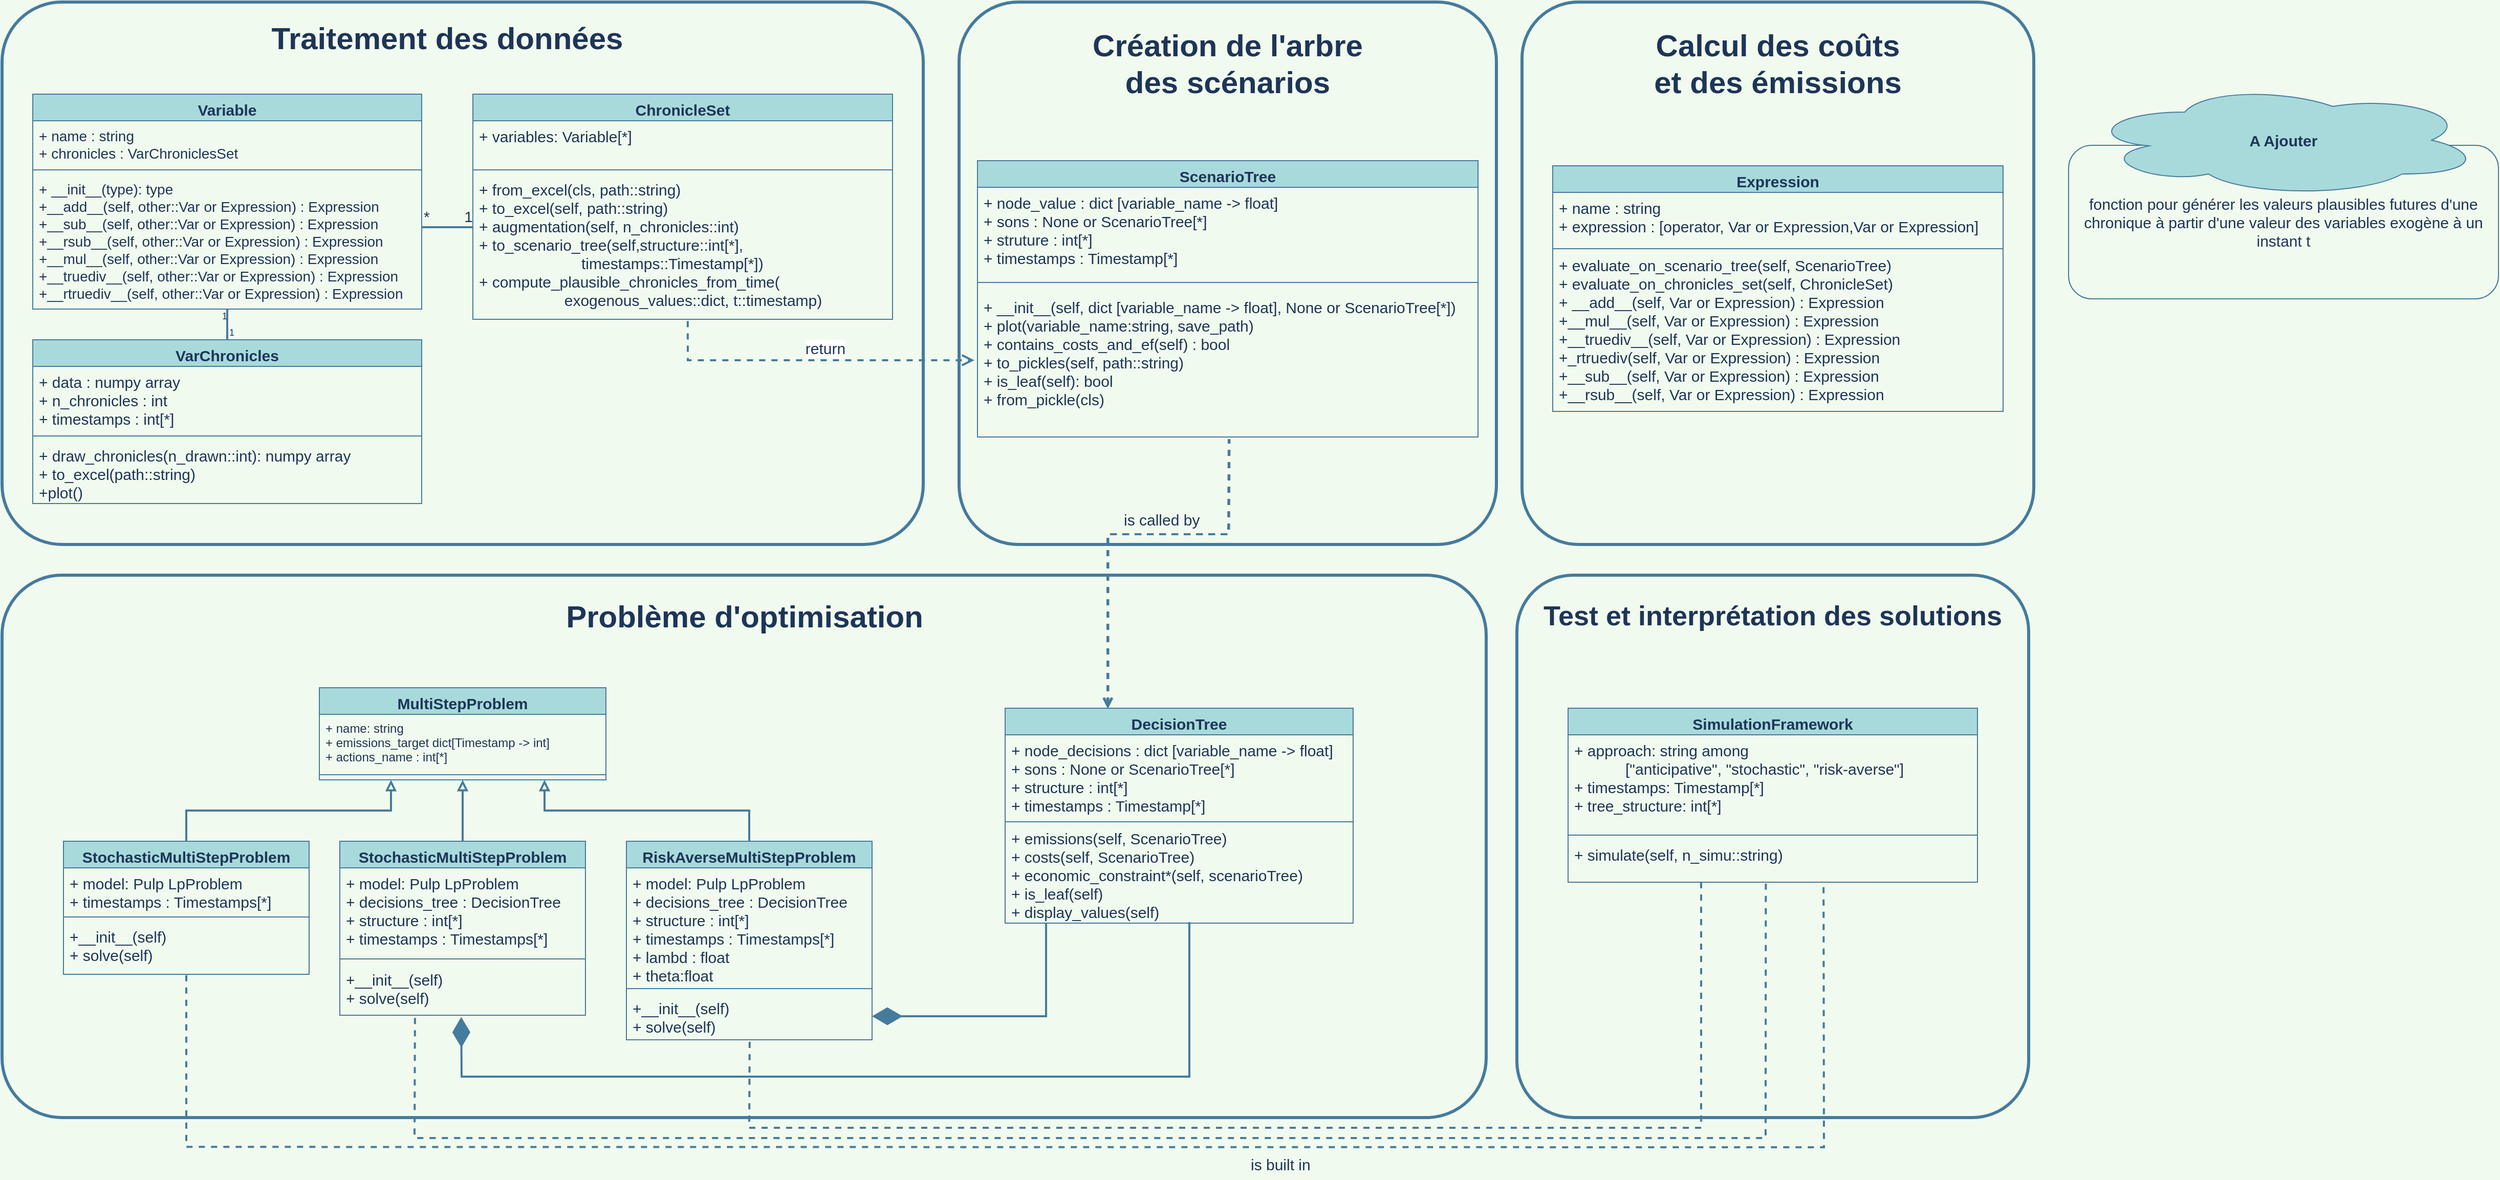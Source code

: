 <mxfile version="20.5.1" type="github">
  <diagram id="YrPUMRgpWzm4Fn-pUq0T" name="Page-1">
    <mxGraphModel dx="3982" dy="1750" grid="1" gridSize="10" guides="1" tooltips="1" connect="1" arrows="1" fold="1" page="1" pageScale="1" pageWidth="827" pageHeight="1169" background="#F1FAEE" math="0" shadow="0">
      <root>
        <mxCell id="0" />
        <mxCell id="1" parent="0" />
        <mxCell id="xvB01QNVO9UyKIm5b7mx-99" value="&lt;div&gt;fonction pour générer les valeurs plausibles futures d&#39;une chronique à partir d&#39;une valeur des variables exogène à un instant t&lt;br&gt;&lt;/div&gt;" style="rounded=1;whiteSpace=wrap;html=1;strokeColor=#457B9D;fontSize=15;fontColor=#1D3557;fillColor=none;" vertex="1" parent="1">
          <mxGeometry x="1219" y="170" width="420" height="150" as="geometry" />
        </mxCell>
        <mxCell id="xvB01QNVO9UyKIm5b7mx-77" value="" style="rounded=1;whiteSpace=wrap;html=1;arcSize=11;connectable=0;allowArrows=0;strokeWidth=3;fillColor=none;strokeColor=#457B9D;pointerEvents=0;fontColor=#1D3557;" vertex="1" parent="1">
          <mxGeometry x="685" y="30.0" width="500" height="530" as="geometry" />
        </mxCell>
        <mxCell id="xvB01QNVO9UyKIm5b7mx-73" value="" style="rounded=1;whiteSpace=wrap;html=1;arcSize=11;connectable=0;allowArrows=0;strokeWidth=3;fillColor=none;strokeColor=#457B9D;pointerEvents=0;fontColor=#1D3557;" vertex="1" parent="1">
          <mxGeometry x="-800" y="30" width="900" height="530" as="geometry" />
        </mxCell>
        <mxCell id="xvB01QNVO9UyKIm5b7mx-2" value="Variable" style="swimlane;fontStyle=1;align=center;verticalAlign=top;childLayout=stackLayout;horizontal=1;startSize=26;horizontalStack=0;resizeParent=1;resizeParentMax=0;resizeLast=0;collapsible=1;marginBottom=0;fillColor=#A8DADC;strokeColor=#457B9D;fontColor=#1D3557;fontSize=15;" vertex="1" parent="1">
          <mxGeometry x="-770" y="120" width="380" height="210" as="geometry" />
        </mxCell>
        <mxCell id="xvB01QNVO9UyKIm5b7mx-3" value="+ name : string&#xa;+ chronicles : VarChroniclesSet&#xa;&#xa;" style="text;strokeColor=none;fillColor=none;align=left;verticalAlign=top;spacingLeft=4;spacingRight=4;overflow=hidden;rotatable=0;points=[[0,0.5],[1,0.5]];portConstraint=eastwest;fontSize=14;fontColor=#1D3557;" vertex="1" parent="xvB01QNVO9UyKIm5b7mx-2">
          <mxGeometry y="26" width="380" height="44" as="geometry" />
        </mxCell>
        <mxCell id="xvB01QNVO9UyKIm5b7mx-4" value="" style="line;strokeWidth=1;fillColor=none;align=left;verticalAlign=middle;spacingTop=-1;spacingLeft=3;spacingRight=3;rotatable=0;labelPosition=right;points=[];portConstraint=eastwest;strokeColor=#457B9D;fontColor=#1D3557;labelBackgroundColor=#F1FAEE;" vertex="1" parent="xvB01QNVO9UyKIm5b7mx-2">
          <mxGeometry y="70" width="380" height="8" as="geometry" />
        </mxCell>
        <mxCell id="xvB01QNVO9UyKIm5b7mx-5" value="+ __init__(type): type&#xa;+__add__(self, other::Var or Expression) : Expression&#xa;+__sub__(self, other::Var or Expression) : Expression&#xa;+__rsub__(self, other::Var or Expression) : Expression&#xa;+__mul__(self, other::Var or Expression) : Expression&#xa;+__truediv__(self, other::Var or Expression) : Expression&#xa;+__rtruediv__(self, other::Var or Expression) : Expression&#xa;" style="text;strokeColor=none;fillColor=none;align=left;verticalAlign=top;spacingLeft=4;spacingRight=4;overflow=hidden;rotatable=0;points=[[0,0.5],[1,0.5]];portConstraint=eastwest;fontSize=14;fontColor=#1D3557;" vertex="1" parent="xvB01QNVO9UyKIm5b7mx-2">
          <mxGeometry y="78" width="380" height="132" as="geometry" />
        </mxCell>
        <mxCell id="xvB01QNVO9UyKIm5b7mx-10" value="ScenarioTree" style="swimlane;fontStyle=1;align=center;verticalAlign=top;childLayout=stackLayout;horizontal=1;startSize=26;horizontalStack=0;resizeParent=1;resizeParentMax=0;resizeLast=0;collapsible=1;marginBottom=0;fillColor=#A8DADC;strokeColor=#457B9D;fontColor=#1D3557;fontSize=15;" vertex="1" parent="1">
          <mxGeometry x="153" y="185" width="489" height="270" as="geometry" />
        </mxCell>
        <mxCell id="xvB01QNVO9UyKIm5b7mx-11" value="+ node_value : dict [variable_name -&gt; float]&#xa;+ sons : None or ScenarioTree[*]&#xa;+ struture : int[*]&#xa;+ timestamps : Timestamp[*]&#xa;&#xa;&#xa;" style="text;strokeColor=none;fillColor=none;align=left;verticalAlign=top;spacingLeft=4;spacingRight=4;overflow=hidden;rotatable=0;points=[[0,0.5],[1,0.5]];portConstraint=eastwest;fontColor=#1D3557;fontSize=15;" vertex="1" parent="xvB01QNVO9UyKIm5b7mx-10">
          <mxGeometry y="26" width="489" height="84" as="geometry" />
        </mxCell>
        <mxCell id="xvB01QNVO9UyKIm5b7mx-12" value="" style="line;strokeWidth=1;fillColor=none;align=left;verticalAlign=middle;spacingTop=-1;spacingLeft=3;spacingRight=3;rotatable=0;labelPosition=right;points=[];portConstraint=eastwest;strokeColor=#457B9D;fontColor=#1D3557;labelBackgroundColor=#F1FAEE;" vertex="1" parent="xvB01QNVO9UyKIm5b7mx-10">
          <mxGeometry y="110" width="489" height="18" as="geometry" />
        </mxCell>
        <mxCell id="xvB01QNVO9UyKIm5b7mx-13" value="+ __init__(self, dict [variable_name -&gt; float], None or ScenarioTree[*])&#xa;+ plot(variable_name:string, save_path)&#xa;+ contains_costs_and_ef(self) : bool&#xa;+ to_pickles(self, path::string)&#xa;+ is_leaf(self): bool&#xa;+ from_pickle(cls)&#xa;" style="text;strokeColor=none;fillColor=none;align=left;verticalAlign=top;spacingLeft=4;spacingRight=4;overflow=hidden;rotatable=0;points=[[0,0.5],[1,0.5]];portConstraint=eastwest;fontColor=#1D3557;fontSize=15;" vertex="1" parent="xvB01QNVO9UyKIm5b7mx-10">
          <mxGeometry y="128" width="489" height="142" as="geometry" />
        </mxCell>
        <mxCell id="xvB01QNVO9UyKIm5b7mx-32" value="Expression" style="swimlane;fontStyle=1;align=center;verticalAlign=top;childLayout=stackLayout;horizontal=1;startSize=26;horizontalStack=0;resizeParent=1;resizeParentMax=0;resizeLast=0;collapsible=1;marginBottom=0;fillColor=#A8DADC;strokeColor=#457B9D;fontColor=#1D3557;fontSize=15;" vertex="1" parent="1">
          <mxGeometry x="715" y="190.0" width="440" height="240" as="geometry" />
        </mxCell>
        <mxCell id="xvB01QNVO9UyKIm5b7mx-33" value="+ name : string&#xa;+ expression : [operator, Var or Expression,Var or Expression]" style="text;strokeColor=none;fillColor=none;align=left;verticalAlign=top;spacingLeft=4;spacingRight=4;overflow=hidden;rotatable=0;points=[[0,0.5],[1,0.5]];portConstraint=eastwest;fontColor=#1D3557;fontSize=15;" vertex="1" parent="xvB01QNVO9UyKIm5b7mx-32">
          <mxGeometry y="26" width="440" height="54" as="geometry" />
        </mxCell>
        <mxCell id="xvB01QNVO9UyKIm5b7mx-34" value="" style="line;strokeWidth=1;fillColor=none;align=left;verticalAlign=middle;spacingTop=-1;spacingLeft=3;spacingRight=3;rotatable=0;labelPosition=right;points=[];portConstraint=eastwest;strokeColor=#457B9D;fontColor=#1D3557;labelBackgroundColor=#F1FAEE;" vertex="1" parent="xvB01QNVO9UyKIm5b7mx-32">
          <mxGeometry y="80" width="440" height="2" as="geometry" />
        </mxCell>
        <mxCell id="xvB01QNVO9UyKIm5b7mx-35" value="+ evaluate_on_scenario_tree(self, ScenarioTree)&#xa;+ evaluate_on_chronicles_set(self, ChronicleSet)&#xa;+ __add__(self, Var or Expression) : Expression&#xa;+__mul__(self, Var or Expression) : Expression&#xa;+__truediv__(self, Var or Expression) : Expression&#xa;+_rtruediv(self, Var or Expression) : Expression&#xa;+__sub__(self, Var or Expression) : Expression&#xa;+__rsub__(self, Var or Expression) : Expression&#xa;&#xa;&#xa;&#xa;" style="text;strokeColor=none;fillColor=none;align=left;verticalAlign=top;spacingLeft=4;spacingRight=4;overflow=hidden;rotatable=0;points=[[0,0.5],[1,0.5]];portConstraint=eastwest;fontColor=#1D3557;fontSize=15;" vertex="1" parent="xvB01QNVO9UyKIm5b7mx-32">
          <mxGeometry y="82" width="440" height="158" as="geometry" />
        </mxCell>
        <mxCell id="xvB01QNVO9UyKIm5b7mx-37" value="VarChronicles" style="swimlane;fontStyle=1;align=center;verticalAlign=top;childLayout=stackLayout;horizontal=1;startSize=26;horizontalStack=0;resizeParent=1;resizeParentMax=0;resizeLast=0;collapsible=1;marginBottom=0;fillColor=#A8DADC;strokeColor=#457B9D;fontColor=#1D3557;fontSize=15;" vertex="1" parent="1">
          <mxGeometry x="-770" y="360" width="380" height="160" as="geometry" />
        </mxCell>
        <mxCell id="xvB01QNVO9UyKIm5b7mx-38" value="+ data : numpy array&#xa;+ n_chronicles : int&#xa;+ timestamps : int[*]" style="text;strokeColor=none;fillColor=none;align=left;verticalAlign=top;spacingLeft=4;spacingRight=4;overflow=hidden;rotatable=0;points=[[0,0.5],[1,0.5]];portConstraint=eastwest;fontColor=#1D3557;fontSize=15;" vertex="1" parent="xvB01QNVO9UyKIm5b7mx-37">
          <mxGeometry y="26" width="380" height="64" as="geometry" />
        </mxCell>
        <mxCell id="xvB01QNVO9UyKIm5b7mx-39" value="" style="line;strokeWidth=1;fillColor=none;align=left;verticalAlign=middle;spacingTop=-1;spacingLeft=3;spacingRight=3;rotatable=0;labelPosition=right;points=[];portConstraint=eastwest;strokeColor=#457B9D;fontColor=#1D3557;labelBackgroundColor=#F1FAEE;" vertex="1" parent="xvB01QNVO9UyKIm5b7mx-37">
          <mxGeometry y="90" width="380" height="8" as="geometry" />
        </mxCell>
        <mxCell id="xvB01QNVO9UyKIm5b7mx-40" value="+ draw_chronicles(n_drawn::int): numpy array&#xa;+ to_excel(path::string)&#xa;+plot()&#xa;&#xa;&#xa;" style="text;strokeColor=none;fillColor=none;align=left;verticalAlign=top;spacingLeft=4;spacingRight=4;overflow=hidden;rotatable=0;points=[[0,0.5],[1,0.5]];portConstraint=eastwest;fontColor=#1D3557;fontSize=15;" vertex="1" parent="xvB01QNVO9UyKIm5b7mx-37">
          <mxGeometry y="98" width="380" height="62" as="geometry" />
        </mxCell>
        <mxCell id="xvB01QNVO9UyKIm5b7mx-41" value="ChronicleSet" style="swimlane;fontStyle=1;align=center;verticalAlign=top;childLayout=stackLayout;horizontal=1;startSize=26;horizontalStack=0;resizeParent=1;resizeParentMax=0;resizeLast=0;collapsible=1;marginBottom=0;fillColor=#A8DADC;strokeColor=#457B9D;fontColor=#1D3557;fontSize=15;" vertex="1" parent="1">
          <mxGeometry x="-340" y="120" width="410" height="220" as="geometry" />
        </mxCell>
        <mxCell id="xvB01QNVO9UyKIm5b7mx-42" value="+ variables: Variable[*]" style="text;strokeColor=none;fillColor=none;align=left;verticalAlign=top;spacingLeft=4;spacingRight=4;overflow=hidden;rotatable=0;points=[[0,0.5],[1,0.5]];portConstraint=eastwest;fontColor=#1D3557;fontSize=15;" vertex="1" parent="xvB01QNVO9UyKIm5b7mx-41">
          <mxGeometry y="26" width="410" height="44" as="geometry" />
        </mxCell>
        <mxCell id="xvB01QNVO9UyKIm5b7mx-43" value="" style="line;strokeWidth=1;fillColor=none;align=left;verticalAlign=middle;spacingTop=-1;spacingLeft=3;spacingRight=3;rotatable=0;labelPosition=right;points=[];portConstraint=eastwest;strokeColor=#457B9D;fontColor=#1D3557;labelBackgroundColor=#F1FAEE;" vertex="1" parent="xvB01QNVO9UyKIm5b7mx-41">
          <mxGeometry y="70" width="410" height="8" as="geometry" />
        </mxCell>
        <mxCell id="xvB01QNVO9UyKIm5b7mx-44" value="+ from_excel(cls, path::string)&#xa;+ to_excel(self, path::string)&#xa;+ augmentation(self, n_chronicles::int)&#xa;+ to_scenario_tree(self,structure::int[*], &#xa;                        timestamps::Timestamp[*])&#xa;+ compute_plausible_chronicles_from_time(&#xa;                    exogenous_values::dict, t::timestamp)&#xa;" style="text;strokeColor=none;fillColor=none;align=left;verticalAlign=top;spacingLeft=4;spacingRight=4;overflow=hidden;rotatable=0;points=[[0,0.5],[1,0.5]];portConstraint=eastwest;fontColor=#1D3557;fontSize=15;" vertex="1" parent="xvB01QNVO9UyKIm5b7mx-41">
          <mxGeometry y="78" width="410" height="142" as="geometry" />
        </mxCell>
        <mxCell id="xvB01QNVO9UyKIm5b7mx-47" value="DecisionTree" style="swimlane;fontStyle=1;align=center;verticalAlign=top;childLayout=stackLayout;horizontal=1;startSize=26;horizontalStack=0;resizeParent=1;resizeParentMax=0;resizeLast=0;collapsible=1;marginBottom=0;fillColor=#A8DADC;strokeColor=#457B9D;fontColor=#1D3557;fontSize=15;" vertex="1" parent="1">
          <mxGeometry x="180" y="720" width="340" height="210" as="geometry" />
        </mxCell>
        <mxCell id="xvB01QNVO9UyKIm5b7mx-48" value="+ node_decisions : dict [variable_name -&gt; float]&#xa;+ sons : None or ScenarioTree[*]&#xa;+ structure : int[*]&#xa;+ timestamps : Timestamp[*]&#xa;&#xa;&#xa;" style="text;strokeColor=none;fillColor=none;align=left;verticalAlign=top;spacingLeft=4;spacingRight=4;overflow=hidden;rotatable=0;points=[[0,0.5],[1,0.5]];portConstraint=eastwest;fontColor=#1D3557;fontSize=15;" vertex="1" parent="xvB01QNVO9UyKIm5b7mx-47">
          <mxGeometry y="26" width="340" height="84" as="geometry" />
        </mxCell>
        <mxCell id="xvB01QNVO9UyKIm5b7mx-49" value="" style="line;strokeWidth=1;fillColor=none;align=left;verticalAlign=middle;spacingTop=-1;spacingLeft=3;spacingRight=3;rotatable=0;labelPosition=right;points=[];portConstraint=eastwest;strokeColor=#457B9D;fontColor=#1D3557;labelBackgroundColor=#F1FAEE;" vertex="1" parent="xvB01QNVO9UyKIm5b7mx-47">
          <mxGeometry y="110" width="340" height="2" as="geometry" />
        </mxCell>
        <mxCell id="xvB01QNVO9UyKIm5b7mx-50" value="+ emissions(self, ScenarioTree)&#xa;+ costs(self, ScenarioTree)&#xa;+ economic_constraint*(self, scenarioTree)&#xa;+ is_leaf(self)&#xa;+ display_values(self)" style="text;strokeColor=none;fillColor=none;align=left;verticalAlign=top;spacingLeft=4;spacingRight=4;overflow=hidden;rotatable=0;points=[[0,0.5],[1,0.5]];portConstraint=eastwest;fontColor=#1D3557;fontSize=15;" vertex="1" parent="xvB01QNVO9UyKIm5b7mx-47">
          <mxGeometry y="112" width="340" height="98" as="geometry" />
        </mxCell>
        <mxCell id="xvB01QNVO9UyKIm5b7mx-53" value="MultiStepProblem" style="swimlane;fontStyle=1;align=center;verticalAlign=top;childLayout=stackLayout;horizontal=1;startSize=26;horizontalStack=0;resizeParent=1;resizeParentMax=0;resizeLast=0;collapsible=1;marginBottom=0;fillColor=#A8DADC;strokeColor=#457B9D;fontColor=#1D3557;fontSize=15;" vertex="1" parent="1">
          <mxGeometry x="-490" y="700" width="280" height="90" as="geometry" />
        </mxCell>
        <mxCell id="xvB01QNVO9UyKIm5b7mx-54" value="+ name: string&#xa;+ emissions_target dict[Timestamp -&gt; int]&#xa;+ actions_name : int[*]&#xa;&#xa;" style="text;strokeColor=none;fillColor=none;align=left;verticalAlign=top;spacingLeft=4;spacingRight=4;overflow=hidden;rotatable=0;points=[[0,0.5],[1,0.5]];portConstraint=eastwest;fontColor=#1D3557;" vertex="1" parent="xvB01QNVO9UyKIm5b7mx-53">
          <mxGeometry y="26" width="280" height="54" as="geometry" />
        </mxCell>
        <mxCell id="xvB01QNVO9UyKIm5b7mx-55" value="" style="line;strokeWidth=1;fillColor=none;align=left;verticalAlign=middle;spacingTop=-1;spacingLeft=3;spacingRight=3;rotatable=0;labelPosition=right;points=[];portConstraint=eastwest;strokeColor=#457B9D;fontColor=#1D3557;labelBackgroundColor=#F1FAEE;" vertex="1" parent="xvB01QNVO9UyKIm5b7mx-53">
          <mxGeometry y="80" width="280" height="10" as="geometry" />
        </mxCell>
        <mxCell id="xvB01QNVO9UyKIm5b7mx-57" value="StochasticMultiStepProblem" style="swimlane;fontStyle=1;align=center;verticalAlign=top;childLayout=stackLayout;horizontal=1;startSize=26;horizontalStack=0;resizeParent=1;resizeParentMax=0;resizeLast=0;collapsible=1;marginBottom=0;fillColor=#A8DADC;strokeColor=#457B9D;fontColor=#1D3557;fontSize=15;" vertex="1" parent="1">
          <mxGeometry x="-740" y="850" width="240" height="130" as="geometry" />
        </mxCell>
        <mxCell id="xvB01QNVO9UyKIm5b7mx-58" value="+ model: Pulp LpProblem&#xa;+ timestamps : Timestamps[*]" style="text;strokeColor=none;fillColor=none;align=left;verticalAlign=top;spacingLeft=4;spacingRight=4;overflow=hidden;rotatable=0;points=[[0,0.5],[1,0.5]];portConstraint=eastwest;fontColor=#1D3557;fontSize=15;" vertex="1" parent="xvB01QNVO9UyKIm5b7mx-57">
          <mxGeometry y="26" width="240" height="44" as="geometry" />
        </mxCell>
        <mxCell id="xvB01QNVO9UyKIm5b7mx-59" value="" style="line;strokeWidth=1;fillColor=none;align=left;verticalAlign=middle;spacingTop=-1;spacingLeft=3;spacingRight=3;rotatable=0;labelPosition=right;points=[];portConstraint=eastwest;strokeColor=#457B9D;fontColor=#1D3557;labelBackgroundColor=#F1FAEE;" vertex="1" parent="xvB01QNVO9UyKIm5b7mx-57">
          <mxGeometry y="70" width="240" height="8" as="geometry" />
        </mxCell>
        <mxCell id="xvB01QNVO9UyKIm5b7mx-60" value="+__init__(self)&#xa;+ solve(self)&#xa;&#xa;&#xa;" style="text;strokeColor=none;fillColor=none;align=left;verticalAlign=top;spacingLeft=4;spacingRight=4;overflow=hidden;rotatable=0;points=[[0,0.5],[1,0.5]];portConstraint=eastwest;fontColor=#1D3557;fontSize=15;" vertex="1" parent="xvB01QNVO9UyKIm5b7mx-57">
          <mxGeometry y="78" width="240" height="52" as="geometry" />
        </mxCell>
        <mxCell id="xvB01QNVO9UyKIm5b7mx-61" value="StochasticMultiStepProblem" style="swimlane;fontStyle=1;align=center;verticalAlign=top;childLayout=stackLayout;horizontal=1;startSize=26;horizontalStack=0;resizeParent=1;resizeParentMax=0;resizeLast=0;collapsible=1;marginBottom=0;fillColor=#A8DADC;strokeColor=#457B9D;fontColor=#1D3557;fontSize=15;" vertex="1" parent="1">
          <mxGeometry x="-470" y="850" width="240" height="170" as="geometry" />
        </mxCell>
        <mxCell id="xvB01QNVO9UyKIm5b7mx-62" value="+ model: Pulp LpProblem&#xa;+ decisions_tree : DecisionTree&#xa;+ structure : int[*]&#xa;+ timestamps : Timestamps[*]&#xa;&#xa;" style="text;strokeColor=none;fillColor=none;align=left;verticalAlign=top;spacingLeft=4;spacingRight=4;overflow=hidden;rotatable=0;points=[[0,0.5],[1,0.5]];portConstraint=eastwest;fontColor=#1D3557;fontSize=15;" vertex="1" parent="xvB01QNVO9UyKIm5b7mx-61">
          <mxGeometry y="26" width="240" height="84" as="geometry" />
        </mxCell>
        <mxCell id="xvB01QNVO9UyKIm5b7mx-63" value="" style="line;strokeWidth=1;fillColor=none;align=left;verticalAlign=middle;spacingTop=-1;spacingLeft=3;spacingRight=3;rotatable=0;labelPosition=right;points=[];portConstraint=eastwest;strokeColor=#457B9D;fontColor=#1D3557;labelBackgroundColor=#F1FAEE;" vertex="1" parent="xvB01QNVO9UyKIm5b7mx-61">
          <mxGeometry y="110" width="240" height="10" as="geometry" />
        </mxCell>
        <mxCell id="xvB01QNVO9UyKIm5b7mx-64" value="+__init__(self)&#xa;+ solve(self)&#xa;" style="text;strokeColor=none;fillColor=none;align=left;verticalAlign=top;spacingLeft=4;spacingRight=4;overflow=hidden;rotatable=0;points=[[0,0.5],[1,0.5]];portConstraint=eastwest;fontColor=#1D3557;fontSize=15;" vertex="1" parent="xvB01QNVO9UyKIm5b7mx-61">
          <mxGeometry y="120" width="240" height="50" as="geometry" />
        </mxCell>
        <mxCell id="xvB01QNVO9UyKIm5b7mx-65" value="RiskAverseMultiStepProblem" style="swimlane;fontStyle=1;align=center;verticalAlign=top;childLayout=stackLayout;horizontal=1;startSize=26;horizontalStack=0;resizeParent=1;resizeParentMax=0;resizeLast=0;collapsible=1;marginBottom=0;fillColor=#A8DADC;strokeColor=#457B9D;fontColor=#1D3557;fontSize=15;" vertex="1" parent="1">
          <mxGeometry x="-190" y="850" width="240" height="194" as="geometry" />
        </mxCell>
        <mxCell id="xvB01QNVO9UyKIm5b7mx-66" value="+ model: Pulp LpProblem&#xa;+ decisions_tree : DecisionTree&#xa;+ structure : int[*]&#xa;+ timestamps : Timestamps[*]&#xa;+ lambd : float&#xa;+ theta:float&#xa;&#xa;&#xa;&#xa;&#xa;" style="text;strokeColor=none;fillColor=none;align=left;verticalAlign=top;spacingLeft=4;spacingRight=4;overflow=hidden;rotatable=0;points=[[0,0.5],[1,0.5]];portConstraint=eastwest;fontColor=#1D3557;fontSize=15;" vertex="1" parent="xvB01QNVO9UyKIm5b7mx-65">
          <mxGeometry y="26" width="240" height="114" as="geometry" />
        </mxCell>
        <mxCell id="xvB01QNVO9UyKIm5b7mx-67" value="" style="line;strokeWidth=1;fillColor=none;align=left;verticalAlign=middle;spacingTop=-1;spacingLeft=3;spacingRight=3;rotatable=0;labelPosition=right;points=[];portConstraint=eastwest;strokeColor=#457B9D;fontColor=#1D3557;labelBackgroundColor=#F1FAEE;" vertex="1" parent="xvB01QNVO9UyKIm5b7mx-65">
          <mxGeometry y="140" width="240" height="8" as="geometry" />
        </mxCell>
        <mxCell id="xvB01QNVO9UyKIm5b7mx-68" value="+__init__(self)&#xa;+ solve(self)&#xa;&#xa;&#xa;&#xa;&#xa;" style="text;strokeColor=none;fillColor=none;align=left;verticalAlign=top;spacingLeft=4;spacingRight=4;overflow=hidden;rotatable=0;points=[[0,0.5],[1,0.5]];portConstraint=eastwest;fontColor=#1D3557;fontSize=15;" vertex="1" parent="xvB01QNVO9UyKIm5b7mx-65">
          <mxGeometry y="148" width="240" height="46" as="geometry" />
        </mxCell>
        <mxCell id="xvB01QNVO9UyKIm5b7mx-69" value="SimulationFramework" style="swimlane;fontStyle=1;align=center;verticalAlign=top;childLayout=stackLayout;horizontal=1;startSize=26;horizontalStack=0;resizeParent=1;resizeParentMax=0;resizeLast=0;collapsible=1;marginBottom=0;fillColor=#A8DADC;strokeColor=#457B9D;fontColor=#1D3557;fontSize=15;" vertex="1" parent="1">
          <mxGeometry x="730" y="720" width="400" height="170" as="geometry" />
        </mxCell>
        <mxCell id="xvB01QNVO9UyKIm5b7mx-70" value="+ approach: string among &#xa;            [&quot;anticipative&quot;, &quot;stochastic&quot;, &quot;risk-averse&quot;]&#xa;+ timestamps: Timestamp[*]&#xa;+ tree_structure: int[*] &#xa;" style="text;strokeColor=none;fillColor=none;align=left;verticalAlign=top;spacingLeft=4;spacingRight=4;overflow=hidden;rotatable=0;points=[[0,0.5],[1,0.5]];portConstraint=eastwest;fontColor=#1D3557;fontSize=15;" vertex="1" parent="xvB01QNVO9UyKIm5b7mx-69">
          <mxGeometry y="26" width="400" height="94" as="geometry" />
        </mxCell>
        <mxCell id="xvB01QNVO9UyKIm5b7mx-71" value="" style="line;strokeWidth=1;fillColor=none;align=left;verticalAlign=middle;spacingTop=-1;spacingLeft=3;spacingRight=3;rotatable=0;labelPosition=right;points=[];portConstraint=eastwest;strokeColor=#457B9D;fontColor=#1D3557;labelBackgroundColor=#F1FAEE;" vertex="1" parent="xvB01QNVO9UyKIm5b7mx-69">
          <mxGeometry y="120" width="400" height="8" as="geometry" />
        </mxCell>
        <mxCell id="xvB01QNVO9UyKIm5b7mx-72" value="+ simulate(self, n_simu::string)&#xa;" style="text;strokeColor=none;fillColor=none;align=left;verticalAlign=top;spacingLeft=4;spacingRight=4;overflow=hidden;rotatable=0;points=[[0,0.5],[1,0.5]];portConstraint=eastwest;fontColor=#1D3557;fontSize=15;" vertex="1" parent="xvB01QNVO9UyKIm5b7mx-69">
          <mxGeometry y="128" width="400" height="42" as="geometry" />
        </mxCell>
        <mxCell id="xvB01QNVO9UyKIm5b7mx-74" value="&lt;b&gt;&lt;font style=&quot;font-size: 30px;&quot;&gt;Traitement des données&lt;/font&gt;&lt;/b&gt;" style="text;html=1;strokeColor=none;fillColor=none;align=center;verticalAlign=middle;whiteSpace=wrap;rounded=0;strokeWidth=3;fontColor=#1D3557;" vertex="1" parent="1">
          <mxGeometry x="-610" y="50" width="490" height="30" as="geometry" />
        </mxCell>
        <mxCell id="xvB01QNVO9UyKIm5b7mx-75" value="" style="rounded=1;whiteSpace=wrap;html=1;arcSize=11;connectable=0;allowArrows=0;strokeWidth=3;fillColor=none;strokeColor=#457B9D;pointerEvents=0;fontColor=#1D3557;" vertex="1" parent="1">
          <mxGeometry x="135" y="30" width="525" height="530" as="geometry" />
        </mxCell>
        <mxCell id="xvB01QNVO9UyKIm5b7mx-76" value="&lt;div style=&quot;font-size: 30px;&quot;&gt;&lt;font style=&quot;font-size: 30px;&quot;&gt;&lt;b&gt;&lt;font style=&quot;font-size: 30px;&quot;&gt;Création de l&#39;arbre&lt;/font&gt;&lt;/b&gt;&lt;/font&gt;&lt;/div&gt;&lt;div style=&quot;font-size: 30px;&quot;&gt;&lt;font style=&quot;font-size: 30px;&quot;&gt;&lt;b&gt;&lt;font style=&quot;font-size: 30px;&quot;&gt;des scénarios&lt;br&gt;&lt;/font&gt;&lt;/b&gt;&lt;/font&gt;&lt;/div&gt;" style="text;html=1;strokeColor=none;fillColor=none;align=center;verticalAlign=middle;whiteSpace=wrap;rounded=0;strokeWidth=3;fontColor=#1D3557;" vertex="1" parent="1">
          <mxGeometry x="135" y="50" width="525" height="80" as="geometry" />
        </mxCell>
        <mxCell id="xvB01QNVO9UyKIm5b7mx-78" value="&lt;div&gt;&lt;font style=&quot;font-size: 30px;&quot;&gt;&lt;b&gt;Calcul des coûts &lt;br&gt;&lt;/b&gt;&lt;/font&gt;&lt;/div&gt;&lt;div&gt;&lt;font style=&quot;font-size: 30px;&quot;&gt;&lt;b&gt;et des émissions&lt;/b&gt;&lt;/font&gt;&lt;/div&gt;" style="text;html=1;strokeColor=none;fillColor=none;align=center;verticalAlign=middle;whiteSpace=wrap;rounded=0;strokeWidth=3;fontColor=#1D3557;" vertex="1" parent="1">
          <mxGeometry x="685" y="50.0" width="500" height="80" as="geometry" />
        </mxCell>
        <mxCell id="xvB01QNVO9UyKIm5b7mx-79" value="" style="rounded=1;whiteSpace=wrap;html=1;arcSize=11;connectable=0;allowArrows=0;strokeWidth=3;fillColor=none;strokeColor=#457B9D;pointerEvents=0;fontColor=#1D3557;" vertex="1" parent="1">
          <mxGeometry x="-800" y="590" width="1450" height="530" as="geometry" />
        </mxCell>
        <mxCell id="xvB01QNVO9UyKIm5b7mx-80" value="&lt;div style=&quot;font-size: 30px;&quot;&gt;&lt;font style=&quot;font-size: 30px;&quot;&gt;&lt;b&gt;&lt;font style=&quot;font-size: 30px;&quot;&gt;Problème d&#39;optimisation&lt;br&gt;&lt;/font&gt;&lt;/b&gt;&lt;/font&gt;&lt;/div&gt;" style="text;html=1;strokeColor=none;fillColor=none;align=center;verticalAlign=middle;whiteSpace=wrap;rounded=0;strokeWidth=3;fontColor=#1D3557;" vertex="1" parent="1">
          <mxGeometry x="-798.5" y="590" width="1447" height="80" as="geometry" />
        </mxCell>
        <mxCell id="xvB01QNVO9UyKIm5b7mx-81" value="" style="rounded=1;whiteSpace=wrap;html=1;arcSize=11;connectable=0;allowArrows=0;strokeWidth=3;fillColor=none;strokeColor=#457B9D;pointerEvents=0;fontColor=#1D3557;" vertex="1" parent="1">
          <mxGeometry x="680" y="590" width="500" height="530" as="geometry" />
        </mxCell>
        <mxCell id="xvB01QNVO9UyKIm5b7mx-86" value="&lt;font style=&quot;font-size: 27px;&quot;&gt;&lt;b&gt;Test et interprétation des solutions&lt;/b&gt;&lt;/font&gt;" style="text;html=1;strokeColor=none;fillColor=none;align=center;verticalAlign=middle;whiteSpace=wrap;rounded=0;strokeWidth=3;fontColor=#1D3557;" vertex="1" parent="1">
          <mxGeometry x="680" y="590" width="500" height="80" as="geometry" />
        </mxCell>
        <mxCell id="xvB01QNVO9UyKIm5b7mx-95" value="&lt;b&gt;A Ajouter&lt;/b&gt;" style="ellipse;shape=cloud;whiteSpace=wrap;html=1;strokeColor=#457B9D;fontSize=15;fontColor=#1D3557;fillColor=#A8DADC;" vertex="1" parent="1">
          <mxGeometry x="1236" y="110" width="386" height="110" as="geometry" />
        </mxCell>
        <mxCell id="xvB01QNVO9UyKIm5b7mx-119" value="" style="endArrow=block;html=1;rounded=0;strokeColor=#457B9D;fontSize=15;fontColor=#1D3557;fillColor=#A8DADC;entryX=0.25;entryY=1;entryDx=0;entryDy=0;endFill=0;strokeWidth=2;" edge="1" parent="1" target="xvB01QNVO9UyKIm5b7mx-53">
          <mxGeometry width="50" height="50" relative="1" as="geometry">
            <mxPoint x="-620" y="850" as="sourcePoint" />
            <mxPoint x="-570" y="800" as="targetPoint" />
            <Array as="points">
              <mxPoint x="-620" y="820" />
              <mxPoint x="-420" y="820" />
            </Array>
          </mxGeometry>
        </mxCell>
        <mxCell id="xvB01QNVO9UyKIm5b7mx-121" value="" style="endArrow=block;html=1;rounded=0;strokeColor=#457B9D;fontSize=15;fontColor=#1D3557;fillColor=#A8DADC;entryX=0.5;entryY=1;entryDx=0;entryDy=0;endFill=0;strokeWidth=2;" edge="1" parent="1" target="xvB01QNVO9UyKIm5b7mx-53">
          <mxGeometry width="50" height="50" relative="1" as="geometry">
            <mxPoint x="-350" y="850" as="sourcePoint" />
            <mxPoint x="-300" y="800" as="targetPoint" />
          </mxGeometry>
        </mxCell>
        <mxCell id="xvB01QNVO9UyKIm5b7mx-122" value="" style="endArrow=block;html=1;rounded=0;strokeColor=#457B9D;fontSize=15;fontColor=#1D3557;fillColor=#A8DADC;entryX=0.25;entryY=1;entryDx=0;entryDy=0;endFill=0;strokeWidth=2;" edge="1" parent="1">
          <mxGeometry width="50" height="50" relative="1" as="geometry">
            <mxPoint x="-70" y="850" as="sourcePoint" />
            <mxPoint x="-270" y="790" as="targetPoint" />
            <Array as="points">
              <mxPoint x="-70" y="820" />
              <mxPoint x="-270" y="820" />
            </Array>
          </mxGeometry>
        </mxCell>
        <mxCell id="xvB01QNVO9UyKIm5b7mx-125" value="&lt;div align=&quot;center&quot;&gt;&lt;span style=&quot;background-color: transparent;&quot;&gt;return&lt;/span&gt;&lt;/div&gt;" style="html=1;verticalAlign=bottom;endArrow=open;dashed=1;endSize=8;rounded=0;strokeColor=#457B9D;strokeWidth=2;fontSize=15;fontColor=#1D3557;fillColor=#A8DADC;exitX=0.512;exitY=1.012;exitDx=0;exitDy=0;exitPerimeter=0;endFill=1;startFill=1;align=center;" edge="1" parent="1" source="xvB01QNVO9UyKIm5b7mx-44">
          <mxGeometry x="0.083" relative="1" as="geometry">
            <mxPoint x="450" y="640" as="sourcePoint" />
            <mxPoint x="150" y="380" as="targetPoint" />
            <Array as="points">
              <mxPoint x="-130" y="380" />
            </Array>
            <mxPoint as="offset" />
          </mxGeometry>
        </mxCell>
        <mxCell id="xvB01QNVO9UyKIm5b7mx-130" value="" style="endArrow=none;html=1;edgeStyle=orthogonalEdgeStyle;rounded=0;labelBackgroundColor=none;strokeColor=#457B9D;strokeWidth=2;fontSize=15;fontColor=#1D3557;fillColor=#A8DADC;" edge="1" parent="1">
          <mxGeometry relative="1" as="geometry">
            <mxPoint x="-390" y="250" as="sourcePoint" />
            <mxPoint x="-340" y="250" as="targetPoint" />
          </mxGeometry>
        </mxCell>
        <mxCell id="xvB01QNVO9UyKIm5b7mx-131" value="*" style="edgeLabel;resizable=0;html=1;align=left;verticalAlign=bottom;strokeColor=#457B9D;fontSize=15;fontColor=#1D3557;fillColor=none;labelBackgroundColor=none;" connectable="0" vertex="1" parent="xvB01QNVO9UyKIm5b7mx-130">
          <mxGeometry x="-1" relative="1" as="geometry" />
        </mxCell>
        <mxCell id="xvB01QNVO9UyKIm5b7mx-132" value="1" style="edgeLabel;resizable=0;html=1;align=right;verticalAlign=bottom;strokeColor=#457B9D;fontSize=15;fontColor=#1D3557;fillColor=none;labelBackgroundColor=none;" connectable="0" vertex="1" parent="xvB01QNVO9UyKIm5b7mx-130">
          <mxGeometry x="1" relative="1" as="geometry" />
        </mxCell>
        <mxCell id="xvB01QNVO9UyKIm5b7mx-133" value="" style="endArrow=none;html=1;edgeStyle=orthogonalEdgeStyle;rounded=0;labelBackgroundColor=none;strokeColor=#457B9D;strokeWidth=2;fontSize=15;fontColor=#1D3557;fillColor=#A8DADC;exitX=0.5;exitY=0;exitDx=0;exitDy=0;" edge="1" parent="1" source="xvB01QNVO9UyKIm5b7mx-37">
          <mxGeometry relative="1" as="geometry">
            <mxPoint x="-540" y="350" as="sourcePoint" />
            <mxPoint x="-580" y="330" as="targetPoint" />
          </mxGeometry>
        </mxCell>
        <mxCell id="xvB01QNVO9UyKIm5b7mx-134" value="&lt;font style=&quot;font-size: 9px;&quot;&gt;1&lt;/font&gt;" style="edgeLabel;resizable=0;html=1;align=left;verticalAlign=bottom;strokeColor=#457B9D;fontSize=8;fontColor=#1D3557;fillColor=none;labelBackgroundColor=none;" connectable="0" vertex="1" parent="xvB01QNVO9UyKIm5b7mx-133">
          <mxGeometry x="-1" relative="1" as="geometry">
            <mxPoint as="offset" />
          </mxGeometry>
        </mxCell>
        <mxCell id="xvB01QNVO9UyKIm5b7mx-135" value="&lt;font style=&quot;font-size: 9px;&quot;&gt;1&lt;/font&gt;" style="edgeLabel;resizable=0;html=1;align=right;verticalAlign=bottom;strokeColor=#457B9D;fontSize=15;fontColor=#1D3557;fillColor=none;labelBackgroundColor=none;" connectable="0" vertex="1" parent="xvB01QNVO9UyKIm5b7mx-133">
          <mxGeometry x="1" relative="1" as="geometry">
            <mxPoint y="15" as="offset" />
          </mxGeometry>
        </mxCell>
        <mxCell id="xvB01QNVO9UyKIm5b7mx-144" value="" style="endArrow=none;dashed=1;html=1;rounded=0;labelBackgroundColor=#ffffff;strokeColor=#457B9D;strokeWidth=2;fontSize=9;fontColor=#1D3557;fillColor=#A8DADC;entryX=0.502;entryY=1.015;entryDx=0;entryDy=0;entryPerimeter=0;endFill=0;startArrow=open;startFill=0;" edge="1" parent="1" target="xvB01QNVO9UyKIm5b7mx-13">
          <mxGeometry width="50" height="50" relative="1" as="geometry">
            <mxPoint x="280" y="720" as="sourcePoint" />
            <mxPoint x="340" y="630" as="targetPoint" />
            <Array as="points">
              <mxPoint x="280" y="550" />
              <mxPoint x="398" y="550" />
            </Array>
          </mxGeometry>
        </mxCell>
        <mxCell id="xvB01QNVO9UyKIm5b7mx-145" value="is called by" style="text;strokeColor=none;fillColor=none;align=left;verticalAlign=middle;spacingLeft=4;spacingRight=4;overflow=hidden;points=[[0,0.5],[1,0.5]];portConstraint=eastwest;rotatable=0;labelBackgroundColor=none;fontSize=15;fontColor=#1D3557;" vertex="1" parent="1">
          <mxGeometry x="290" y="520" width="100" height="30" as="geometry" />
        </mxCell>
        <mxCell id="xvB01QNVO9UyKIm5b7mx-146" value="" style="endArrow=diamondThin;endFill=1;endSize=24;html=1;rounded=0;labelBackgroundColor=#ffffff;strokeColor=#457B9D;strokeWidth=2;fontSize=15;fontColor=#1D3557;fillColor=#A8DADC;entryX=1;entryY=0.5;entryDx=0;entryDy=0;" edge="1" parent="1" target="xvB01QNVO9UyKIm5b7mx-68">
          <mxGeometry width="160" relative="1" as="geometry">
            <mxPoint x="220" y="930" as="sourcePoint" />
            <mxPoint x="460" y="960" as="targetPoint" />
            <Array as="points">
              <mxPoint x="220" y="1021" />
            </Array>
          </mxGeometry>
        </mxCell>
        <mxCell id="xvB01QNVO9UyKIm5b7mx-147" value="" style="endArrow=diamondThin;endFill=1;endSize=24;html=1;rounded=0;labelBackgroundColor=#ffffff;strokeColor=#457B9D;strokeWidth=2;fontSize=15;fontColor=#1D3557;fillColor=#A8DADC;entryX=0.494;entryY=1.034;entryDx=0;entryDy=0;entryPerimeter=0;" edge="1" parent="1" target="xvB01QNVO9UyKIm5b7mx-64">
          <mxGeometry width="160" relative="1" as="geometry">
            <mxPoint x="360" y="929" as="sourcePoint" />
            <mxPoint x="190" y="1020" as="targetPoint" />
            <Array as="points">
              <mxPoint x="360" y="1080" />
              <mxPoint x="-351" y="1080" />
            </Array>
          </mxGeometry>
        </mxCell>
        <mxCell id="xvB01QNVO9UyKIm5b7mx-148" value="" style="endArrow=none;dashed=1;html=1;rounded=0;labelBackgroundColor=#ffffff;strokeColor=#457B9D;strokeWidth=2;fontSize=9;fontColor=#1D3557;fillColor=#A8DADC;entryX=0.502;entryY=1.015;entryDx=0;entryDy=0;entryPerimeter=0;endFill=0;startArrow=open;startFill=0;" edge="1" parent="1">
          <mxGeometry width="50" height="50" relative="1" as="geometry">
            <mxPoint x="280.76" y="720" as="sourcePoint" />
            <mxPoint x="399.238" y="457.13" as="targetPoint" />
            <Array as="points">
              <mxPoint x="280.76" y="550" />
              <mxPoint x="398.76" y="550" />
            </Array>
          </mxGeometry>
        </mxCell>
        <mxCell id="xvB01QNVO9UyKIm5b7mx-149" value="" style="endArrow=none;dashed=1;html=1;rounded=0;labelBackgroundColor=#ffffff;strokeColor=#457B9D;strokeWidth=2;fontSize=15;fontColor=#1D3557;fillColor=#A8DADC;exitX=0.483;exitY=1.032;exitDx=0;exitDy=0;exitPerimeter=0;entryX=0.306;entryY=1.027;entryDx=0;entryDy=0;entryPerimeter=0;" edge="1" parent="1" source="xvB01QNVO9UyKIm5b7mx-72" target="xvB01QNVO9UyKIm5b7mx-64">
          <mxGeometry width="50" height="50" relative="1" as="geometry">
            <mxPoint x="870" y="1120" as="sourcePoint" />
            <mxPoint x="-660" y="1150" as="targetPoint" />
            <Array as="points">
              <mxPoint x="923" y="1140" />
              <mxPoint x="-397" y="1140" />
            </Array>
          </mxGeometry>
        </mxCell>
        <mxCell id="xvB01QNVO9UyKIm5b7mx-150" value="" style="endArrow=none;dashed=1;html=1;rounded=0;labelBackgroundColor=#ffffff;strokeColor=#457B9D;strokeWidth=2;fontSize=15;fontColor=#1D3557;fillColor=#A8DADC;exitX=0.624;exitY=1.115;exitDx=0;exitDy=0;exitPerimeter=0;" edge="1" parent="1" source="xvB01QNVO9UyKIm5b7mx-72">
          <mxGeometry width="50" height="50" relative="1" as="geometry">
            <mxPoint x="923.2" y="890.004" as="sourcePoint" />
            <mxPoint x="-620" y="978.66" as="targetPoint" />
            <Array as="points">
              <mxPoint x="980" y="1149" />
              <mxPoint x="-620" y="1148.66" />
            </Array>
          </mxGeometry>
        </mxCell>
        <mxCell id="xvB01QNVO9UyKIm5b7mx-152" value="" style="endArrow=none;dashed=1;html=1;rounded=0;labelBackgroundColor=#ffffff;strokeColor=#457B9D;strokeWidth=2;fontSize=15;fontColor=#1D3557;fillColor=#A8DADC;exitX=0.325;exitY=1;exitDx=0;exitDy=0;exitPerimeter=0;entryX=0.306;entryY=1.027;entryDx=0;entryDy=0;entryPerimeter=0;" edge="1" parent="1" source="xvB01QNVO9UyKIm5b7mx-72">
          <mxGeometry width="50" height="50" relative="1" as="geometry">
            <mxPoint x="1250.2" y="910.004" as="sourcePoint" />
            <mxPoint x="-69.56" y="1040.01" as="targetPoint" />
            <Array as="points">
              <mxPoint x="860" y="1130" />
              <mxPoint x="-70" y="1130" />
            </Array>
          </mxGeometry>
        </mxCell>
        <mxCell id="xvB01QNVO9UyKIm5b7mx-153" value="is built in" style="text;strokeColor=none;fillColor=none;align=left;verticalAlign=middle;spacingLeft=4;spacingRight=4;overflow=hidden;points=[[0,0.5],[1,0.5]];portConstraint=eastwest;rotatable=0;labelBackgroundColor=none;fontSize=15;fontColor=#1D3557;" vertex="1" parent="1">
          <mxGeometry x="414" y="1150" width="80" height="30" as="geometry" />
        </mxCell>
      </root>
    </mxGraphModel>
  </diagram>
</mxfile>
